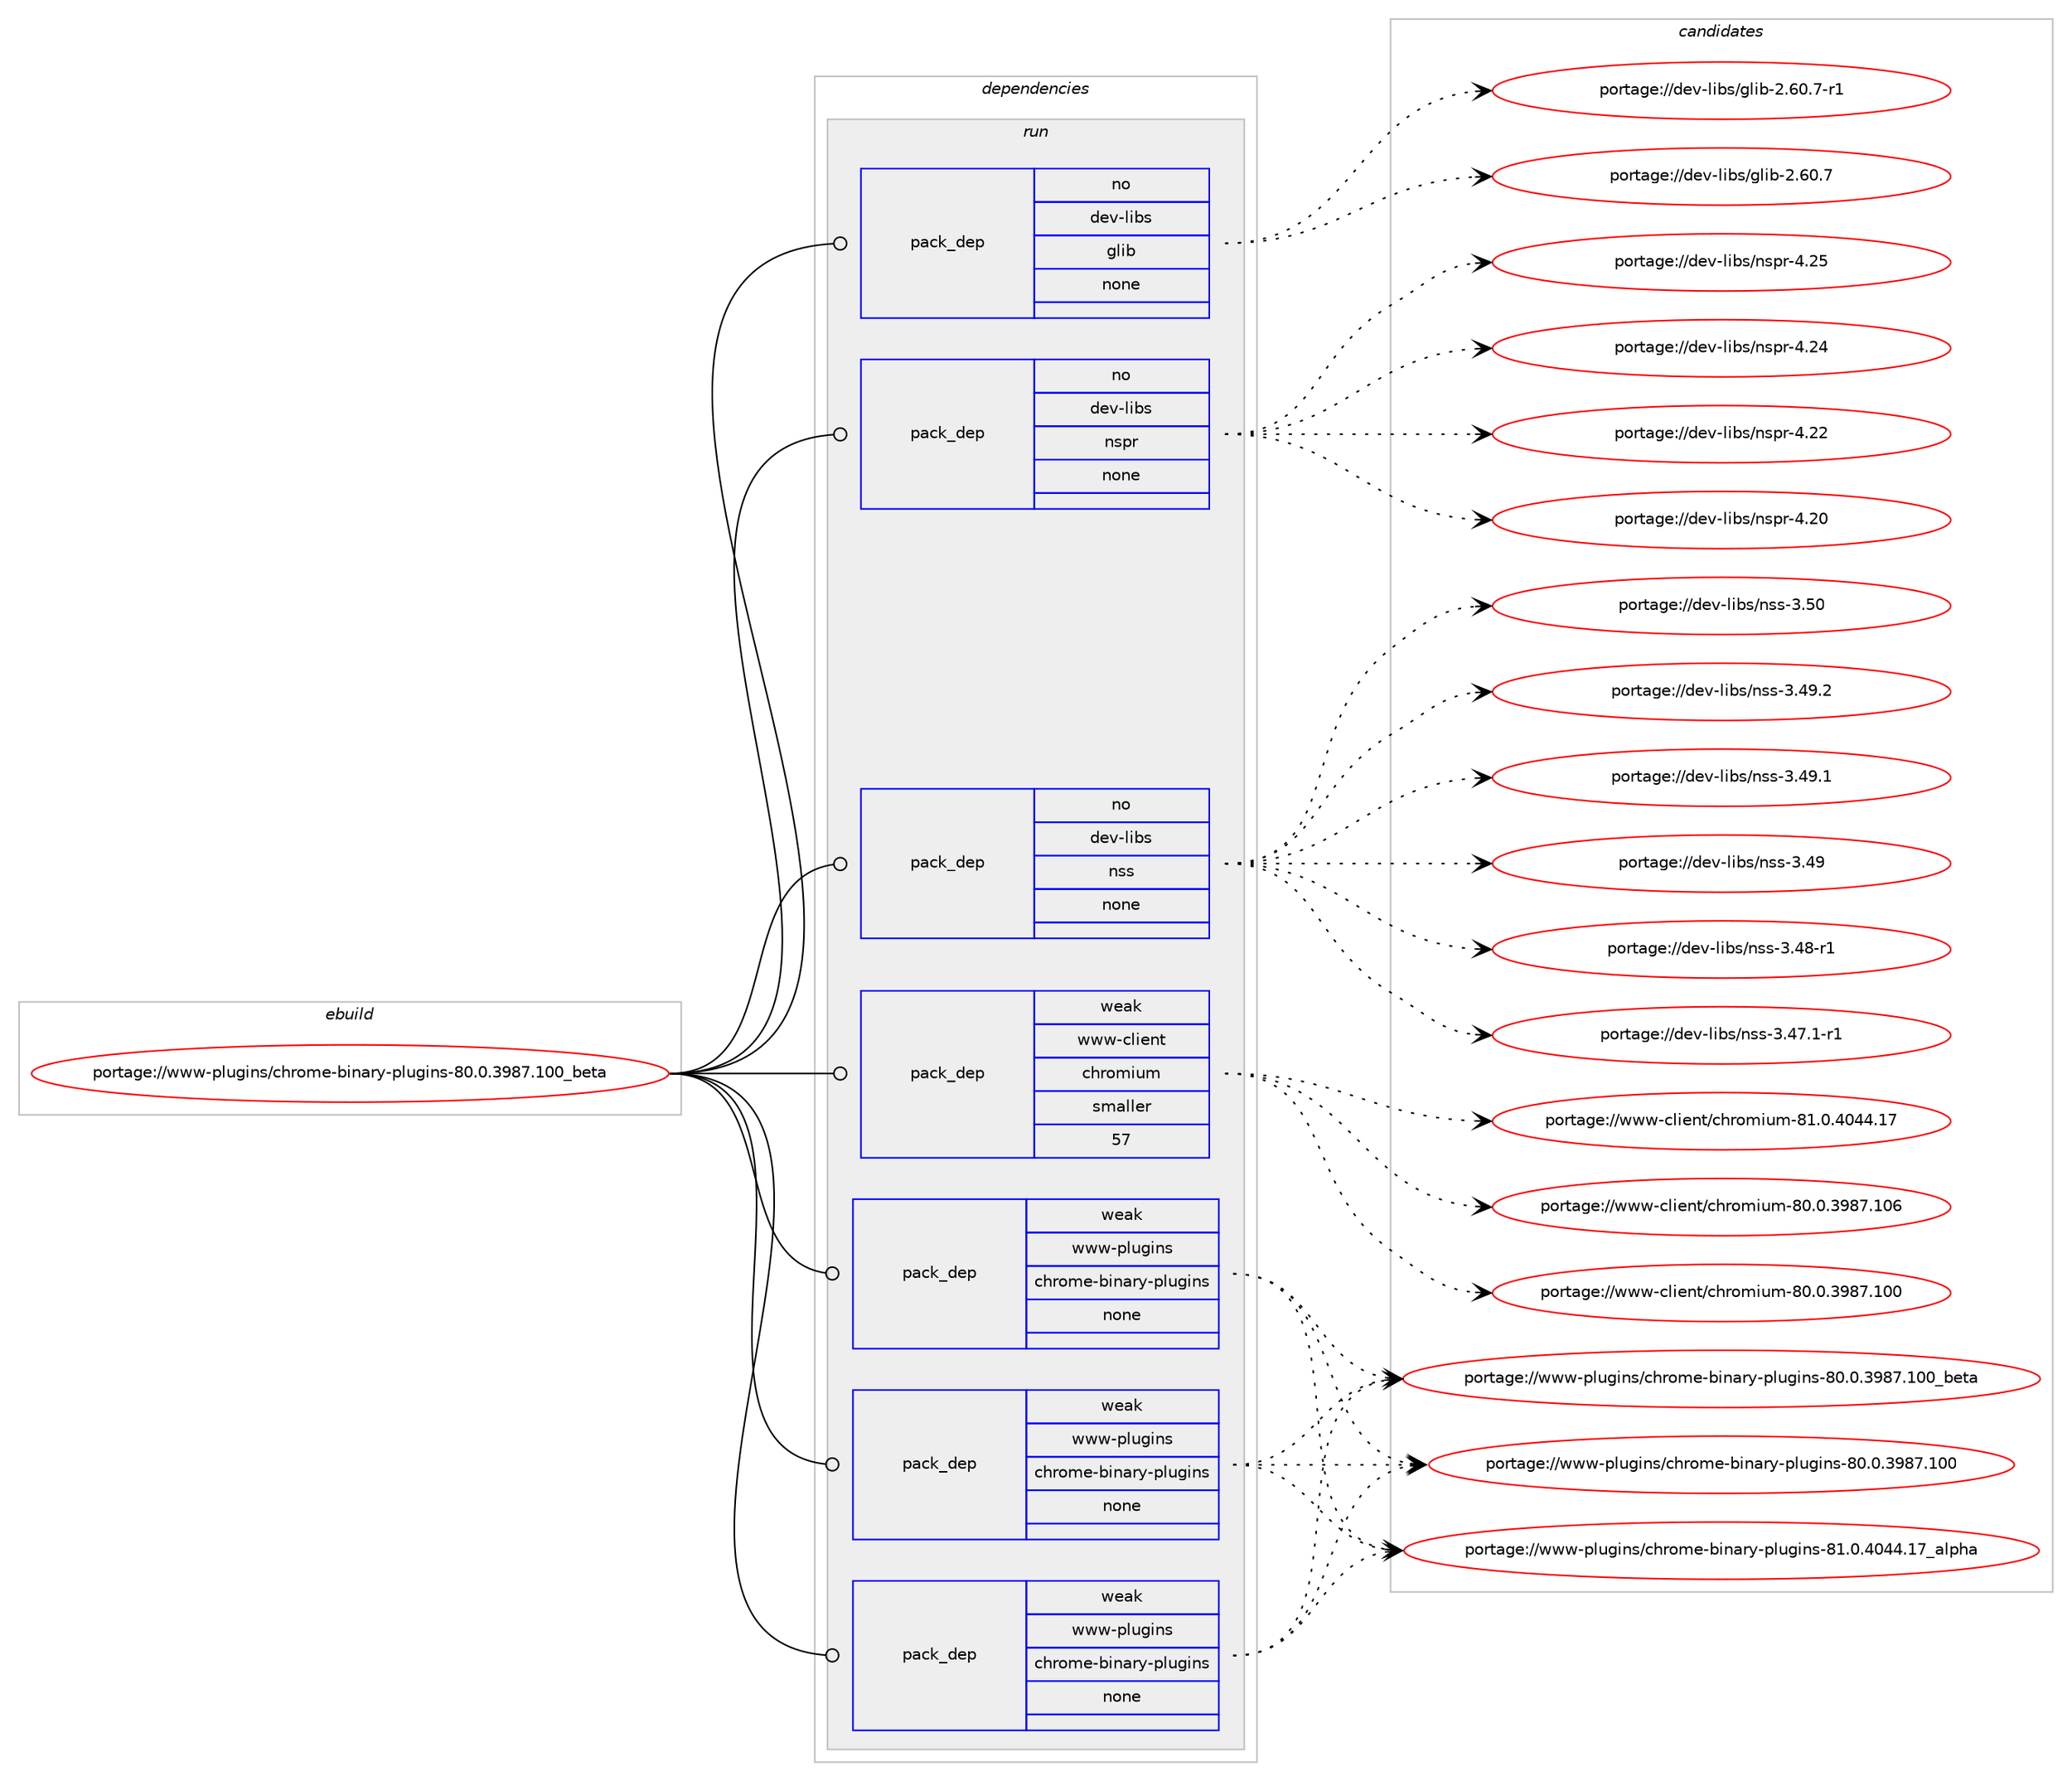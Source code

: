 digraph prolog {

# *************
# Graph options
# *************

newrank=true;
concentrate=true;
compound=true;
graph [rankdir=LR,fontname=Helvetica,fontsize=10,ranksep=1.5];#, ranksep=2.5, nodesep=0.2];
edge  [arrowhead=vee];
node  [fontname=Helvetica,fontsize=10];

# **********
# The ebuild
# **********

subgraph cluster_leftcol {
color=gray;
rank=same;
label=<<i>ebuild</i>>;
id [label="portage://www-plugins/chrome-binary-plugins-80.0.3987.100_beta", color=red, width=4, href="../www-plugins/chrome-binary-plugins-80.0.3987.100_beta.svg"];
}

# ****************
# The dependencies
# ****************

subgraph cluster_midcol {
color=gray;
label=<<i>dependencies</i>>;
subgraph cluster_compile {
fillcolor="#eeeeee";
style=filled;
label=<<i>compile</i>>;
}
subgraph cluster_compileandrun {
fillcolor="#eeeeee";
style=filled;
label=<<i>compile and run</i>>;
}
subgraph cluster_run {
fillcolor="#eeeeee";
style=filled;
label=<<i>run</i>>;
subgraph pack22240 {
dependency27341 [label=<<TABLE BORDER="0" CELLBORDER="1" CELLSPACING="0" CELLPADDING="4" WIDTH="220"><TR><TD ROWSPAN="6" CELLPADDING="30">pack_dep</TD></TR><TR><TD WIDTH="110">no</TD></TR><TR><TD>dev-libs</TD></TR><TR><TD>glib</TD></TR><TR><TD>none</TD></TR><TR><TD></TD></TR></TABLE>>, shape=none, color=blue];
}
id:e -> dependency27341:w [weight=20,style="solid",arrowhead="odot"];
subgraph pack22241 {
dependency27342 [label=<<TABLE BORDER="0" CELLBORDER="1" CELLSPACING="0" CELLPADDING="4" WIDTH="220"><TR><TD ROWSPAN="6" CELLPADDING="30">pack_dep</TD></TR><TR><TD WIDTH="110">no</TD></TR><TR><TD>dev-libs</TD></TR><TR><TD>nspr</TD></TR><TR><TD>none</TD></TR><TR><TD></TD></TR></TABLE>>, shape=none, color=blue];
}
id:e -> dependency27342:w [weight=20,style="solid",arrowhead="odot"];
subgraph pack22242 {
dependency27343 [label=<<TABLE BORDER="0" CELLBORDER="1" CELLSPACING="0" CELLPADDING="4" WIDTH="220"><TR><TD ROWSPAN="6" CELLPADDING="30">pack_dep</TD></TR><TR><TD WIDTH="110">no</TD></TR><TR><TD>dev-libs</TD></TR><TR><TD>nss</TD></TR><TR><TD>none</TD></TR><TR><TD></TD></TR></TABLE>>, shape=none, color=blue];
}
id:e -> dependency27343:w [weight=20,style="solid",arrowhead="odot"];
subgraph pack22243 {
dependency27344 [label=<<TABLE BORDER="0" CELLBORDER="1" CELLSPACING="0" CELLPADDING="4" WIDTH="220"><TR><TD ROWSPAN="6" CELLPADDING="30">pack_dep</TD></TR><TR><TD WIDTH="110">weak</TD></TR><TR><TD>www-client</TD></TR><TR><TD>chromium</TD></TR><TR><TD>smaller</TD></TR><TR><TD>57</TD></TR></TABLE>>, shape=none, color=blue];
}
id:e -> dependency27344:w [weight=20,style="solid",arrowhead="odot"];
subgraph pack22244 {
dependency27345 [label=<<TABLE BORDER="0" CELLBORDER="1" CELLSPACING="0" CELLPADDING="4" WIDTH="220"><TR><TD ROWSPAN="6" CELLPADDING="30">pack_dep</TD></TR><TR><TD WIDTH="110">weak</TD></TR><TR><TD>www-plugins</TD></TR><TR><TD>chrome-binary-plugins</TD></TR><TR><TD>none</TD></TR><TR><TD></TD></TR></TABLE>>, shape=none, color=blue];
}
id:e -> dependency27345:w [weight=20,style="solid",arrowhead="odot"];
subgraph pack22245 {
dependency27346 [label=<<TABLE BORDER="0" CELLBORDER="1" CELLSPACING="0" CELLPADDING="4" WIDTH="220"><TR><TD ROWSPAN="6" CELLPADDING="30">pack_dep</TD></TR><TR><TD WIDTH="110">weak</TD></TR><TR><TD>www-plugins</TD></TR><TR><TD>chrome-binary-plugins</TD></TR><TR><TD>none</TD></TR><TR><TD></TD></TR></TABLE>>, shape=none, color=blue];
}
id:e -> dependency27346:w [weight=20,style="solid",arrowhead="odot"];
subgraph pack22246 {
dependency27347 [label=<<TABLE BORDER="0" CELLBORDER="1" CELLSPACING="0" CELLPADDING="4" WIDTH="220"><TR><TD ROWSPAN="6" CELLPADDING="30">pack_dep</TD></TR><TR><TD WIDTH="110">weak</TD></TR><TR><TD>www-plugins</TD></TR><TR><TD>chrome-binary-plugins</TD></TR><TR><TD>none</TD></TR><TR><TD></TD></TR></TABLE>>, shape=none, color=blue];
}
id:e -> dependency27347:w [weight=20,style="solid",arrowhead="odot"];
}
}

# **************
# The candidates
# **************

subgraph cluster_choices {
rank=same;
color=gray;
label=<<i>candidates</i>>;

subgraph choice22240 {
color=black;
nodesep=1;
choice10010111845108105981154710310810598455046544846554511449 [label="portage://dev-libs/glib-2.60.7-r1", color=red, width=4,href="../dev-libs/glib-2.60.7-r1.svg"];
choice1001011184510810598115471031081059845504654484655 [label="portage://dev-libs/glib-2.60.7", color=red, width=4,href="../dev-libs/glib-2.60.7.svg"];
dependency27341:e -> choice10010111845108105981154710310810598455046544846554511449:w [style=dotted,weight="100"];
dependency27341:e -> choice1001011184510810598115471031081059845504654484655:w [style=dotted,weight="100"];
}
subgraph choice22241 {
color=black;
nodesep=1;
choice1001011184510810598115471101151121144552465053 [label="portage://dev-libs/nspr-4.25", color=red, width=4,href="../dev-libs/nspr-4.25.svg"];
choice1001011184510810598115471101151121144552465052 [label="portage://dev-libs/nspr-4.24", color=red, width=4,href="../dev-libs/nspr-4.24.svg"];
choice1001011184510810598115471101151121144552465050 [label="portage://dev-libs/nspr-4.22", color=red, width=4,href="../dev-libs/nspr-4.22.svg"];
choice1001011184510810598115471101151121144552465048 [label="portage://dev-libs/nspr-4.20", color=red, width=4,href="../dev-libs/nspr-4.20.svg"];
dependency27342:e -> choice1001011184510810598115471101151121144552465053:w [style=dotted,weight="100"];
dependency27342:e -> choice1001011184510810598115471101151121144552465052:w [style=dotted,weight="100"];
dependency27342:e -> choice1001011184510810598115471101151121144552465050:w [style=dotted,weight="100"];
dependency27342:e -> choice1001011184510810598115471101151121144552465048:w [style=dotted,weight="100"];
}
subgraph choice22242 {
color=black;
nodesep=1;
choice1001011184510810598115471101151154551465348 [label="portage://dev-libs/nss-3.50", color=red, width=4,href="../dev-libs/nss-3.50.svg"];
choice10010111845108105981154711011511545514652574650 [label="portage://dev-libs/nss-3.49.2", color=red, width=4,href="../dev-libs/nss-3.49.2.svg"];
choice10010111845108105981154711011511545514652574649 [label="portage://dev-libs/nss-3.49.1", color=red, width=4,href="../dev-libs/nss-3.49.1.svg"];
choice1001011184510810598115471101151154551465257 [label="portage://dev-libs/nss-3.49", color=red, width=4,href="../dev-libs/nss-3.49.svg"];
choice10010111845108105981154711011511545514652564511449 [label="portage://dev-libs/nss-3.48-r1", color=red, width=4,href="../dev-libs/nss-3.48-r1.svg"];
choice100101118451081059811547110115115455146525546494511449 [label="portage://dev-libs/nss-3.47.1-r1", color=red, width=4,href="../dev-libs/nss-3.47.1-r1.svg"];
dependency27343:e -> choice1001011184510810598115471101151154551465348:w [style=dotted,weight="100"];
dependency27343:e -> choice10010111845108105981154711011511545514652574650:w [style=dotted,weight="100"];
dependency27343:e -> choice10010111845108105981154711011511545514652574649:w [style=dotted,weight="100"];
dependency27343:e -> choice1001011184510810598115471101151154551465257:w [style=dotted,weight="100"];
dependency27343:e -> choice10010111845108105981154711011511545514652564511449:w [style=dotted,weight="100"];
dependency27343:e -> choice100101118451081059811547110115115455146525546494511449:w [style=dotted,weight="100"];
}
subgraph choice22243 {
color=black;
nodesep=1;
choice1191191194599108105101110116479910411411110910511710945564946484652485252464955 [label="portage://www-client/chromium-81.0.4044.17", color=red, width=4,href="../www-client/chromium-81.0.4044.17.svg"];
choice119119119459910810510111011647991041141111091051171094556484648465157565546494854 [label="portage://www-client/chromium-80.0.3987.106", color=red, width=4,href="../www-client/chromium-80.0.3987.106.svg"];
choice119119119459910810510111011647991041141111091051171094556484648465157565546494848 [label="portage://www-client/chromium-80.0.3987.100", color=red, width=4,href="../www-client/chromium-80.0.3987.100.svg"];
dependency27344:e -> choice1191191194599108105101110116479910411411110910511710945564946484652485252464955:w [style=dotted,weight="100"];
dependency27344:e -> choice119119119459910810510111011647991041141111091051171094556484648465157565546494854:w [style=dotted,weight="100"];
dependency27344:e -> choice119119119459910810510111011647991041141111091051171094556484648465157565546494848:w [style=dotted,weight="100"];
}
subgraph choice22244 {
color=black;
nodesep=1;
choice1191191194511210811710310511011547991041141111091014598105110971141214511210811710310511011545564946484652485252464955959710811210497 [label="portage://www-plugins/chrome-binary-plugins-81.0.4044.17_alpha", color=red, width=4,href="../www-plugins/chrome-binary-plugins-81.0.4044.17_alpha.svg"];
choice119119119451121081171031051101154799104114111109101459810511097114121451121081171031051101154556484648465157565546494848959810111697 [label="portage://www-plugins/chrome-binary-plugins-80.0.3987.100_beta", color=red, width=4,href="../www-plugins/chrome-binary-plugins-80.0.3987.100_beta.svg"];
choice119119119451121081171031051101154799104114111109101459810511097114121451121081171031051101154556484648465157565546494848 [label="portage://www-plugins/chrome-binary-plugins-80.0.3987.100", color=red, width=4,href="../www-plugins/chrome-binary-plugins-80.0.3987.100.svg"];
dependency27345:e -> choice1191191194511210811710310511011547991041141111091014598105110971141214511210811710310511011545564946484652485252464955959710811210497:w [style=dotted,weight="100"];
dependency27345:e -> choice119119119451121081171031051101154799104114111109101459810511097114121451121081171031051101154556484648465157565546494848959810111697:w [style=dotted,weight="100"];
dependency27345:e -> choice119119119451121081171031051101154799104114111109101459810511097114121451121081171031051101154556484648465157565546494848:w [style=dotted,weight="100"];
}
subgraph choice22245 {
color=black;
nodesep=1;
choice1191191194511210811710310511011547991041141111091014598105110971141214511210811710310511011545564946484652485252464955959710811210497 [label="portage://www-plugins/chrome-binary-plugins-81.0.4044.17_alpha", color=red, width=4,href="../www-plugins/chrome-binary-plugins-81.0.4044.17_alpha.svg"];
choice119119119451121081171031051101154799104114111109101459810511097114121451121081171031051101154556484648465157565546494848959810111697 [label="portage://www-plugins/chrome-binary-plugins-80.0.3987.100_beta", color=red, width=4,href="../www-plugins/chrome-binary-plugins-80.0.3987.100_beta.svg"];
choice119119119451121081171031051101154799104114111109101459810511097114121451121081171031051101154556484648465157565546494848 [label="portage://www-plugins/chrome-binary-plugins-80.0.3987.100", color=red, width=4,href="../www-plugins/chrome-binary-plugins-80.0.3987.100.svg"];
dependency27346:e -> choice1191191194511210811710310511011547991041141111091014598105110971141214511210811710310511011545564946484652485252464955959710811210497:w [style=dotted,weight="100"];
dependency27346:e -> choice119119119451121081171031051101154799104114111109101459810511097114121451121081171031051101154556484648465157565546494848959810111697:w [style=dotted,weight="100"];
dependency27346:e -> choice119119119451121081171031051101154799104114111109101459810511097114121451121081171031051101154556484648465157565546494848:w [style=dotted,weight="100"];
}
subgraph choice22246 {
color=black;
nodesep=1;
choice1191191194511210811710310511011547991041141111091014598105110971141214511210811710310511011545564946484652485252464955959710811210497 [label="portage://www-plugins/chrome-binary-plugins-81.0.4044.17_alpha", color=red, width=4,href="../www-plugins/chrome-binary-plugins-81.0.4044.17_alpha.svg"];
choice119119119451121081171031051101154799104114111109101459810511097114121451121081171031051101154556484648465157565546494848959810111697 [label="portage://www-plugins/chrome-binary-plugins-80.0.3987.100_beta", color=red, width=4,href="../www-plugins/chrome-binary-plugins-80.0.3987.100_beta.svg"];
choice119119119451121081171031051101154799104114111109101459810511097114121451121081171031051101154556484648465157565546494848 [label="portage://www-plugins/chrome-binary-plugins-80.0.3987.100", color=red, width=4,href="../www-plugins/chrome-binary-plugins-80.0.3987.100.svg"];
dependency27347:e -> choice1191191194511210811710310511011547991041141111091014598105110971141214511210811710310511011545564946484652485252464955959710811210497:w [style=dotted,weight="100"];
dependency27347:e -> choice119119119451121081171031051101154799104114111109101459810511097114121451121081171031051101154556484648465157565546494848959810111697:w [style=dotted,weight="100"];
dependency27347:e -> choice119119119451121081171031051101154799104114111109101459810511097114121451121081171031051101154556484648465157565546494848:w [style=dotted,weight="100"];
}
}

}

